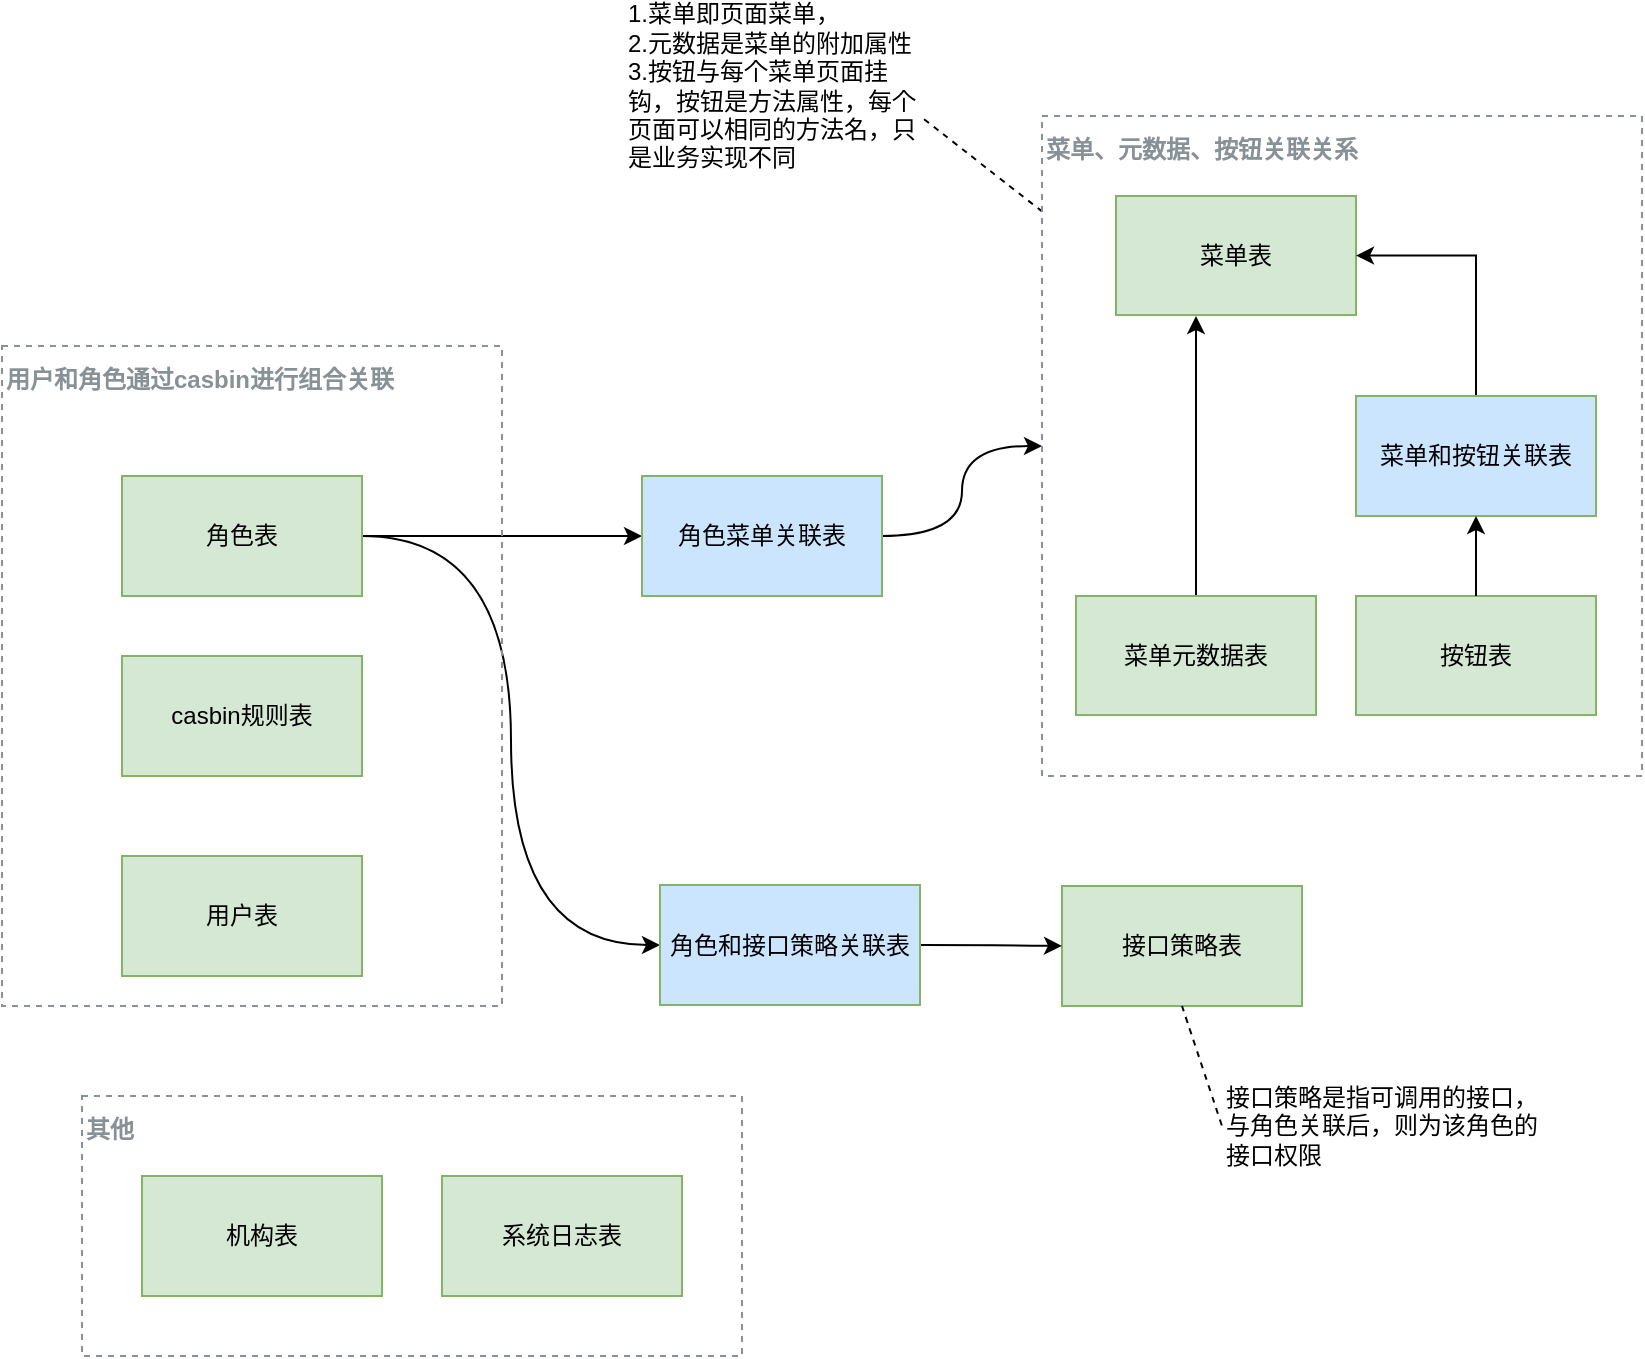 <mxfile version="20.8.3" type="github">
  <diagram id="bSl8LZLbaWm0HkjwW-vf" name="系统模块数据库关系图">
    <mxGraphModel dx="1234" dy="704" grid="1" gridSize="10" guides="1" tooltips="1" connect="1" arrows="1" fold="1" page="1" pageScale="1" pageWidth="827" pageHeight="1169" math="0" shadow="0">
      <root>
        <mxCell id="0" />
        <mxCell id="1" parent="0" />
        <mxCell id="azJqRBQaK8sIsL6d5xF9-31" value="" style="edgeStyle=orthogonalEdgeStyle;curved=1;rounded=0;orthogonalLoop=1;jettySize=auto;html=1;" edge="1" parent="1" source="azJqRBQaK8sIsL6d5xF9-1" target="azJqRBQaK8sIsL6d5xF9-9">
          <mxGeometry relative="1" as="geometry" />
        </mxCell>
        <mxCell id="azJqRBQaK8sIsL6d5xF9-33" style="edgeStyle=orthogonalEdgeStyle;curved=1;rounded=0;orthogonalLoop=1;jettySize=auto;html=1;entryX=0;entryY=0.5;entryDx=0;entryDy=0;" edge="1" parent="1" source="azJqRBQaK8sIsL6d5xF9-1" target="azJqRBQaK8sIsL6d5xF9-15">
          <mxGeometry relative="1" as="geometry" />
        </mxCell>
        <mxCell id="azJqRBQaK8sIsL6d5xF9-32" value="" style="edgeStyle=orthogonalEdgeStyle;curved=1;rounded=0;orthogonalLoop=1;jettySize=auto;html=1;entryX=0;entryY=0.5;entryDx=0;entryDy=0;" edge="1" parent="1" source="azJqRBQaK8sIsL6d5xF9-9" target="azJqRBQaK8sIsL6d5xF9-58">
          <mxGeometry relative="1" as="geometry">
            <mxPoint x="517" y="239" as="targetPoint" />
          </mxGeometry>
        </mxCell>
        <mxCell id="azJqRBQaK8sIsL6d5xF9-9" value="角色菜单关联表" style="rounded=0;whiteSpace=wrap;html=1;fillColor=#CCE5FF;strokeColor=#82b366;" vertex="1" parent="1">
          <mxGeometry x="330" y="249" width="120" height="60" as="geometry" />
        </mxCell>
        <mxCell id="azJqRBQaK8sIsL6d5xF9-11" value="接口策略表" style="rounded=0;whiteSpace=wrap;html=1;fillColor=#d5e8d4;strokeColor=#82b366;" vertex="1" parent="1">
          <mxGeometry x="540" y="454" width="120" height="60" as="geometry" />
        </mxCell>
        <mxCell id="azJqRBQaK8sIsL6d5xF9-34" value="" style="edgeStyle=orthogonalEdgeStyle;curved=1;rounded=0;orthogonalLoop=1;jettySize=auto;html=1;" edge="1" parent="1" source="azJqRBQaK8sIsL6d5xF9-15" target="azJqRBQaK8sIsL6d5xF9-11">
          <mxGeometry relative="1" as="geometry" />
        </mxCell>
        <mxCell id="azJqRBQaK8sIsL6d5xF9-15" value="角色和接口策略关联表" style="rounded=0;whiteSpace=wrap;html=1;fillColor=#CCE5FF;strokeColor=#82b366;" vertex="1" parent="1">
          <mxGeometry x="339" y="453.5" width="130" height="60" as="geometry" />
        </mxCell>
        <mxCell id="azJqRBQaK8sIsL6d5xF9-27" value="1.菜单即页面菜单，&lt;br&gt;2.元数据是菜单的附加属性&lt;br&gt;3.按钮与每个菜单页面挂钩，按钮是方法属性，每个页面可以相同的方法名，只是业务实现不同" style="text;html=1;strokeColor=none;fillColor=none;align=left;verticalAlign=middle;whiteSpace=wrap;rounded=0;" vertex="1" parent="1">
          <mxGeometry x="321" y="39" width="148" height="30" as="geometry" />
        </mxCell>
        <mxCell id="azJqRBQaK8sIsL6d5xF9-29" value="接口策略是指可调用的接口，与角色关联后，则为该角色的接口权限" style="text;html=1;strokeColor=none;fillColor=none;align=left;verticalAlign=middle;whiteSpace=wrap;rounded=0;" vertex="1" parent="1">
          <mxGeometry x="620" y="559" width="160" height="30" as="geometry" />
        </mxCell>
        <mxCell id="azJqRBQaK8sIsL6d5xF9-36" value="" style="endArrow=none;dashed=1;html=1;rounded=0;curved=1;entryX=1;entryY=1;entryDx=0;entryDy=0;" edge="1" parent="1" source="azJqRBQaK8sIsL6d5xF9-58" target="azJqRBQaK8sIsL6d5xF9-27">
          <mxGeometry width="50" height="50" relative="1" as="geometry">
            <mxPoint x="673.9" y="80.6" as="sourcePoint" />
            <mxPoint x="690" y="119" as="targetPoint" />
          </mxGeometry>
        </mxCell>
        <mxCell id="azJqRBQaK8sIsL6d5xF9-41" value="" style="endArrow=none;dashed=1;html=1;rounded=0;curved=1;entryX=0;entryY=0.5;entryDx=0;entryDy=0;exitX=0.5;exitY=1;exitDx=0;exitDy=0;" edge="1" parent="1" source="azJqRBQaK8sIsL6d5xF9-11" target="azJqRBQaK8sIsL6d5xF9-29">
          <mxGeometry width="50" height="50" relative="1" as="geometry">
            <mxPoint x="660" y="499" as="sourcePoint" />
            <mxPoint x="710" y="449" as="targetPoint" />
          </mxGeometry>
        </mxCell>
        <mxCell id="azJqRBQaK8sIsL6d5xF9-61" value="" style="group" vertex="1" connectable="0" parent="1">
          <mxGeometry x="530" y="69" width="300" height="330" as="geometry" />
        </mxCell>
        <mxCell id="azJqRBQaK8sIsL6d5xF9-58" value="菜单、元数据、按钮关联关系" style="outlineConnect=0;gradientColor=none;html=1;whiteSpace=wrap;fontSize=12;fontStyle=1;strokeColor=#879196;fillColor=none;verticalAlign=top;align=left;fontColor=#879196;dashed=1;spacingTop=3;" vertex="1" parent="azJqRBQaK8sIsL6d5xF9-61">
          <mxGeometry width="300" height="330" as="geometry" />
        </mxCell>
        <mxCell id="azJqRBQaK8sIsL6d5xF9-10" value="菜单表" style="rounded=0;whiteSpace=wrap;html=1;fillColor=#d5e8d4;strokeColor=#82b366;" vertex="1" parent="azJqRBQaK8sIsL6d5xF9-61">
          <mxGeometry x="37" y="40" width="120" height="59.52" as="geometry" />
        </mxCell>
        <mxCell id="azJqRBQaK8sIsL6d5xF9-55" style="edgeStyle=orthogonalEdgeStyle;rounded=0;orthogonalLoop=1;jettySize=auto;html=1;exitX=0.5;exitY=0;exitDx=0;exitDy=0;" edge="1" parent="azJqRBQaK8sIsL6d5xF9-61" source="azJqRBQaK8sIsL6d5xF9-12">
          <mxGeometry relative="1" as="geometry">
            <mxPoint x="77" y="100" as="targetPoint" />
          </mxGeometry>
        </mxCell>
        <mxCell id="azJqRBQaK8sIsL6d5xF9-12" value="菜单元数据表" style="rounded=0;whiteSpace=wrap;html=1;fillColor=#d5e8d4;strokeColor=#82b366;" vertex="1" parent="azJqRBQaK8sIsL6d5xF9-61">
          <mxGeometry x="17" y="240" width="120" height="59.52" as="geometry" />
        </mxCell>
        <mxCell id="azJqRBQaK8sIsL6d5xF9-13" value="按钮表" style="rounded=0;whiteSpace=wrap;html=1;fillColor=#d5e8d4;strokeColor=#82b366;" vertex="1" parent="azJqRBQaK8sIsL6d5xF9-61">
          <mxGeometry x="157" y="240" width="120" height="59.52" as="geometry" />
        </mxCell>
        <mxCell id="azJqRBQaK8sIsL6d5xF9-52" value="" style="edgeStyle=orthogonalEdgeStyle;rounded=0;orthogonalLoop=1;jettySize=auto;html=1;entryX=1;entryY=0.5;entryDx=0;entryDy=0;" edge="1" parent="azJqRBQaK8sIsL6d5xF9-61" source="azJqRBQaK8sIsL6d5xF9-14" target="azJqRBQaK8sIsL6d5xF9-10">
          <mxGeometry relative="1" as="geometry" />
        </mxCell>
        <mxCell id="azJqRBQaK8sIsL6d5xF9-14" value="菜单和按钮关联表" style="rounded=0;whiteSpace=wrap;html=1;fillColor=#CCE5FF;strokeColor=#82b366;" vertex="1" parent="azJqRBQaK8sIsL6d5xF9-61">
          <mxGeometry x="157" y="140" width="120" height="60" as="geometry" />
        </mxCell>
        <mxCell id="azJqRBQaK8sIsL6d5xF9-42" style="edgeStyle=orthogonalEdgeStyle;curved=1;rounded=0;orthogonalLoop=1;jettySize=auto;html=1;exitX=0.5;exitY=0;exitDx=0;exitDy=0;entryX=0.5;entryY=1;entryDx=0;entryDy=0;" edge="1" parent="azJqRBQaK8sIsL6d5xF9-61" source="azJqRBQaK8sIsL6d5xF9-13" target="azJqRBQaK8sIsL6d5xF9-14">
          <mxGeometry relative="1" as="geometry" />
        </mxCell>
        <mxCell id="azJqRBQaK8sIsL6d5xF9-62" value="" style="group" vertex="1" connectable="0" parent="1">
          <mxGeometry x="10" y="184" width="250" height="330" as="geometry" />
        </mxCell>
        <mxCell id="azJqRBQaK8sIsL6d5xF9-57" value="用户和角色通过casbin进行组合关联" style="outlineConnect=0;gradientColor=none;html=1;whiteSpace=wrap;fontSize=12;fontStyle=1;strokeColor=#879196;fillColor=none;verticalAlign=top;align=left;fontColor=#879196;dashed=1;spacingTop=3;labelBorderColor=none;" vertex="1" parent="azJqRBQaK8sIsL6d5xF9-62">
          <mxGeometry width="250" height="330" as="geometry" />
        </mxCell>
        <mxCell id="azJqRBQaK8sIsL6d5xF9-1" value="角色表" style="rounded=0;whiteSpace=wrap;html=1;fillColor=#d5e8d4;strokeColor=#82b366;" vertex="1" parent="azJqRBQaK8sIsL6d5xF9-62">
          <mxGeometry x="60" y="65" width="120" height="60" as="geometry" />
        </mxCell>
        <mxCell id="azJqRBQaK8sIsL6d5xF9-2" value="用户表" style="rounded=0;whiteSpace=wrap;html=1;fillColor=#d5e8d4;strokeColor=#82b366;" vertex="1" parent="azJqRBQaK8sIsL6d5xF9-62">
          <mxGeometry x="60" y="255" width="120" height="60" as="geometry" />
        </mxCell>
        <mxCell id="azJqRBQaK8sIsL6d5xF9-18" value="casbin规则表" style="rounded=0;whiteSpace=wrap;html=1;fillColor=#d5e8d4;strokeColor=#82b366;" vertex="1" parent="azJqRBQaK8sIsL6d5xF9-62">
          <mxGeometry x="60" y="155" width="120" height="60" as="geometry" />
        </mxCell>
        <mxCell id="azJqRBQaK8sIsL6d5xF9-69" value="" style="group" vertex="1" connectable="0" parent="1">
          <mxGeometry x="50" y="559" width="330" height="130" as="geometry" />
        </mxCell>
        <mxCell id="azJqRBQaK8sIsL6d5xF9-16" value="系统日志表" style="rounded=0;whiteSpace=wrap;html=1;fillColor=#d5e8d4;strokeColor=#82b366;" vertex="1" parent="azJqRBQaK8sIsL6d5xF9-69">
          <mxGeometry x="180" y="40" width="120" height="60" as="geometry" />
        </mxCell>
        <mxCell id="azJqRBQaK8sIsL6d5xF9-17" value="机构表" style="rounded=0;whiteSpace=wrap;html=1;fillColor=#d5e8d4;strokeColor=#82b366;" vertex="1" parent="azJqRBQaK8sIsL6d5xF9-69">
          <mxGeometry x="30" y="40" width="120" height="60" as="geometry" />
        </mxCell>
        <mxCell id="azJqRBQaK8sIsL6d5xF9-68" value="其他" style="outlineConnect=0;gradientColor=none;html=1;whiteSpace=wrap;fontSize=12;fontStyle=1;strokeColor=#879196;fillColor=none;verticalAlign=top;align=left;fontColor=#879196;dashed=1;spacingTop=3;labelBorderColor=none;" vertex="1" parent="azJqRBQaK8sIsL6d5xF9-69">
          <mxGeometry width="330" height="130" as="geometry" />
        </mxCell>
      </root>
    </mxGraphModel>
  </diagram>
</mxfile>
